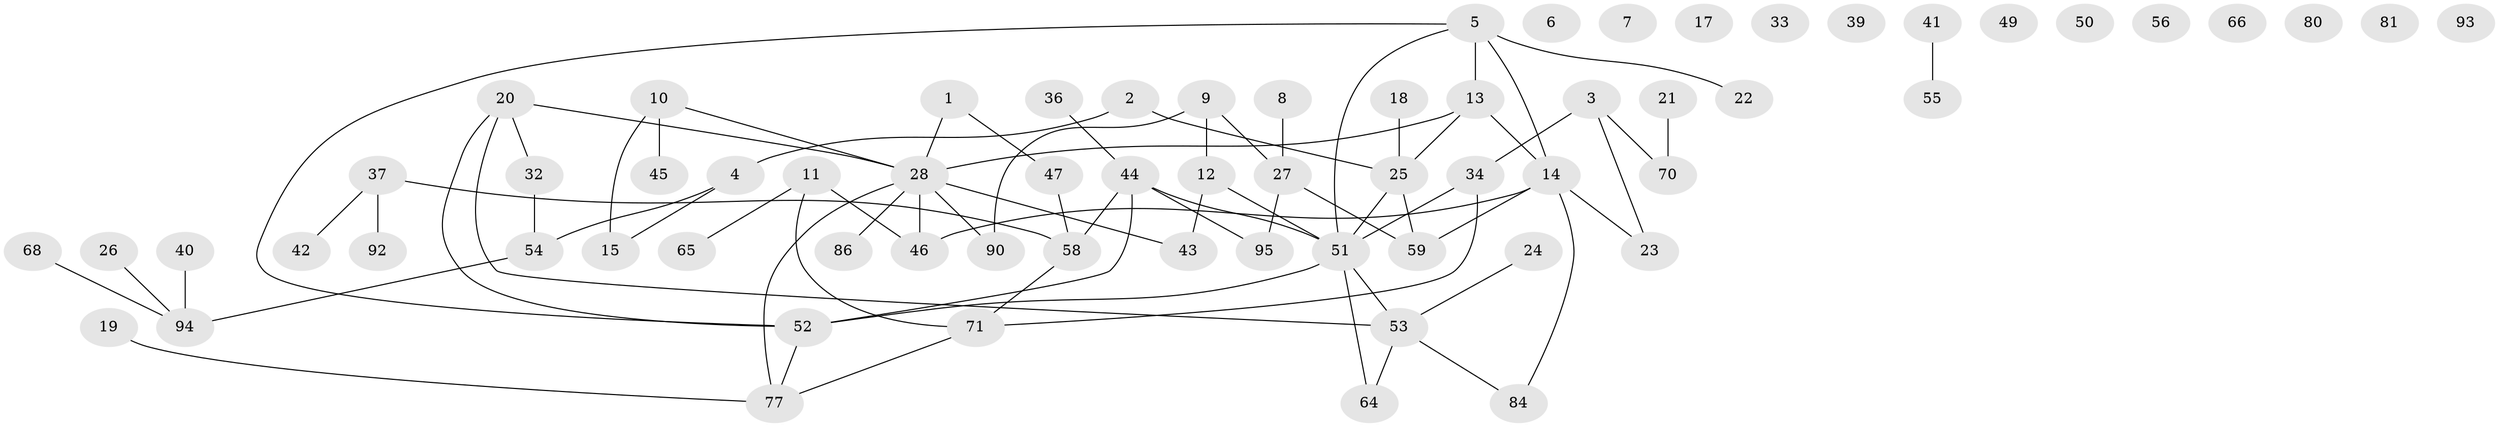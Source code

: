 // original degree distribution, {1: 0.24, 2: 0.28, 3: 0.17, 0: 0.12, 4: 0.11, 5: 0.05, 6: 0.03}
// Generated by graph-tools (version 1.1) at 2025/41/03/06/25 10:41:25]
// undirected, 67 vertices, 75 edges
graph export_dot {
graph [start="1"]
  node [color=gray90,style=filled];
  1 [super="+61"];
  2 [super="+76"];
  3 [super="+96"];
  4;
  5 [super="+85"];
  6;
  7;
  8 [super="+29"];
  9 [super="+31"];
  10;
  11 [super="+72"];
  12 [super="+67"];
  13;
  14 [super="+16"];
  15 [super="+98"];
  17;
  18 [super="+78"];
  19;
  20 [super="+69"];
  21 [super="+30"];
  22;
  23;
  24;
  25 [super="+35"];
  26;
  27 [super="+74"];
  28 [super="+79"];
  32;
  33;
  34 [super="+87"];
  36;
  37 [super="+38"];
  39;
  40;
  41;
  42 [super="+48"];
  43;
  44 [super="+88"];
  45;
  46;
  47 [super="+57"];
  49;
  50;
  51 [super="+60"];
  52 [super="+100"];
  53 [super="+82"];
  54 [super="+73"];
  55 [super="+63"];
  56;
  58 [super="+83"];
  59 [super="+62"];
  64;
  65;
  66;
  68;
  70;
  71 [super="+75"];
  77 [super="+91"];
  80;
  81;
  84 [super="+89"];
  86;
  90;
  92 [super="+99"];
  93;
  94 [super="+97"];
  95;
  1 -- 28;
  1 -- 47;
  2 -- 25;
  2 -- 4;
  3 -- 34;
  3 -- 70;
  3 -- 23;
  4 -- 15;
  4 -- 54;
  5 -- 13;
  5 -- 52;
  5 -- 22;
  5 -- 14;
  5 -- 51;
  8 -- 27;
  9 -- 90;
  9 -- 27;
  9 -- 12;
  10 -- 28;
  10 -- 45;
  10 -- 15;
  11 -- 65;
  11 -- 46;
  11 -- 71;
  12 -- 51;
  12 -- 43;
  13 -- 14;
  13 -- 25;
  13 -- 28;
  14 -- 46;
  14 -- 84;
  14 -- 23;
  14 -- 59;
  18 -- 25;
  19 -- 77;
  20 -- 52;
  20 -- 32;
  20 -- 28;
  20 -- 53;
  21 -- 70;
  24 -- 53;
  25 -- 51;
  25 -- 59;
  26 -- 94;
  27 -- 95;
  27 -- 59 [weight=2];
  28 -- 86;
  28 -- 90;
  28 -- 43;
  28 -- 46;
  28 -- 77;
  32 -- 54;
  34 -- 51;
  34 -- 71;
  36 -- 44;
  37 -- 42;
  37 -- 92;
  37 -- 58;
  40 -- 94;
  41 -- 55;
  44 -- 58;
  44 -- 95;
  44 -- 51;
  44 -- 52;
  47 -- 58;
  51 -- 64;
  51 -- 52;
  51 -- 53;
  52 -- 77;
  53 -- 64;
  53 -- 84;
  54 -- 94;
  58 -- 71;
  68 -- 94;
  71 -- 77;
}
